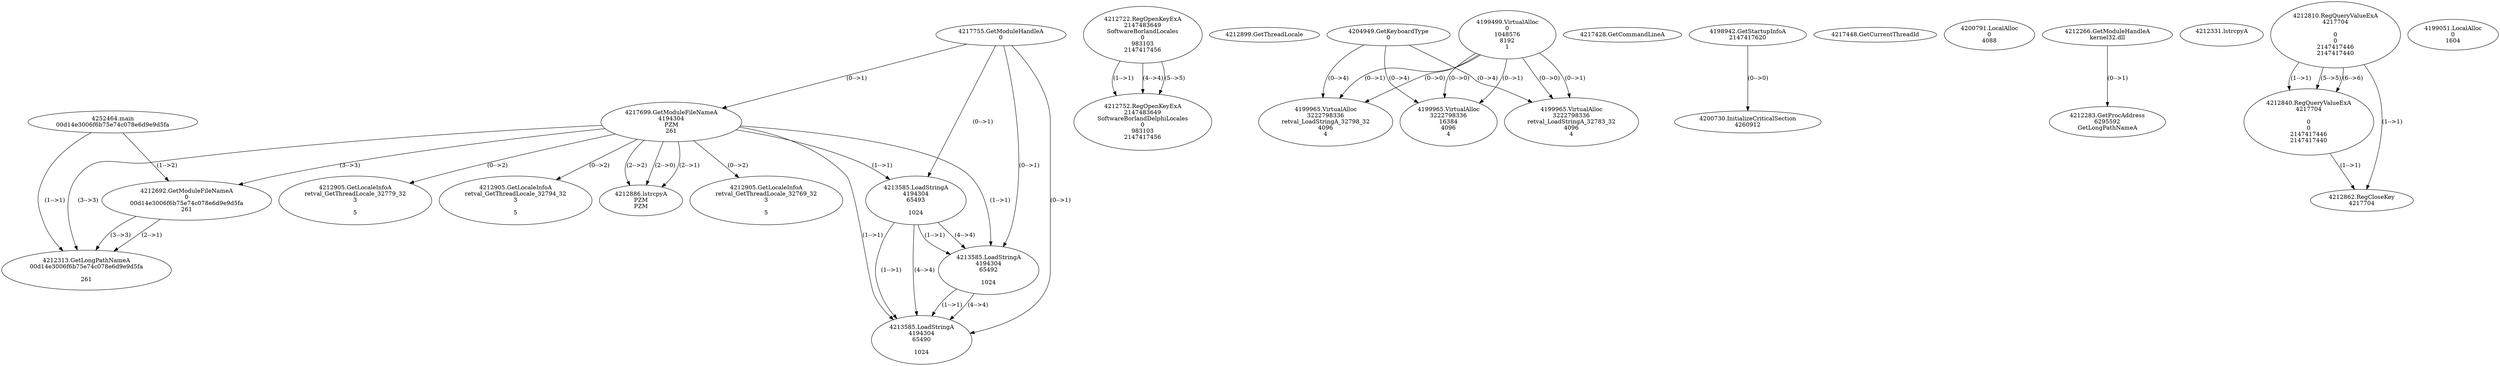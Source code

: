 // Global SCDG with merge call
digraph {
	0 [label="4252464.main
00d14e3006f6b75e74c078e6d9e9d5fa"]
	1 [label="4217755.GetModuleHandleA
0"]
	2 [label="4217699.GetModuleFileNameA
4194304
PZM
261"]
	1 -> 2 [label="(0-->1)"]
	3 [label="4212692.GetModuleFileNameA
0
00d14e3006f6b75e74c078e6d9e9d5fa
261"]
	0 -> 3 [label="(1-->2)"]
	2 -> 3 [label="(3-->3)"]
	4 [label="4212722.RegOpenKeyExA
2147483649
Software\Borland\Locales
0
983103
2147417456"]
	5 [label="4212752.RegOpenKeyExA
2147483649
Software\Borland\Delphi\Locales
0
983103
2147417456"]
	4 -> 5 [label="(1-->1)"]
	4 -> 5 [label="(4-->4)"]
	4 -> 5 [label="(5-->5)"]
	6 [label="4212886.lstrcpyA
PZM
PZM"]
	2 -> 6 [label="(2-->1)"]
	2 -> 6 [label="(2-->2)"]
	2 -> 6 [label="(2-->0)"]
	7 [label="4212899.GetThreadLocale
"]
	8 [label="4212905.GetLocaleInfoA
retval_GetThreadLocale_32769_32
3

5"]
	2 -> 8 [label="(0-->2)"]
	9 [label="4204949.GetKeyboardType
0"]
	10 [label="4217428.GetCommandLineA
"]
	11 [label="4198942.GetStartupInfoA
2147417620"]
	12 [label="4217448.GetCurrentThreadId
"]
	13 [label="4213585.LoadStringA
4194304
65493

1024"]
	1 -> 13 [label="(0-->1)"]
	2 -> 13 [label="(1-->1)"]
	14 [label="4213585.LoadStringA
4194304
65492

1024"]
	1 -> 14 [label="(0-->1)"]
	2 -> 14 [label="(1-->1)"]
	13 -> 14 [label="(1-->1)"]
	13 -> 14 [label="(4-->4)"]
	15 [label="4213585.LoadStringA
4194304
65490

1024"]
	1 -> 15 [label="(0-->1)"]
	2 -> 15 [label="(1-->1)"]
	13 -> 15 [label="(1-->1)"]
	14 -> 15 [label="(1-->1)"]
	13 -> 15 [label="(4-->4)"]
	14 -> 15 [label="(4-->4)"]
	16 [label="4200730.InitializeCriticalSection
4260912"]
	11 -> 16 [label="(0-->0)"]
	17 [label="4200791.LocalAlloc
0
4088"]
	18 [label="4212266.GetModuleHandleA
kernel32.dll"]
	19 [label="4212283.GetProcAddress
6295592
GetLongPathNameA"]
	18 -> 19 [label="(0-->1)"]
	20 [label="4212313.GetLongPathNameA
00d14e3006f6b75e74c078e6d9e9d5fa

261"]
	0 -> 20 [label="(1-->1)"]
	3 -> 20 [label="(2-->1)"]
	2 -> 20 [label="(3-->3)"]
	3 -> 20 [label="(3-->3)"]
	21 [label="4212331.lstrcpyA

"]
	22 [label="4212810.RegQueryValueExA
4217704

0
0
2147417446
2147417440"]
	23 [label="4212840.RegQueryValueExA
4217704

0
0
2147417446
2147417440"]
	22 -> 23 [label="(1-->1)"]
	22 -> 23 [label="(5-->5)"]
	22 -> 23 [label="(6-->6)"]
	24 [label="4212862.RegCloseKey
4217704"]
	22 -> 24 [label="(1-->1)"]
	23 -> 24 [label="(1-->1)"]
	25 [label="4212905.GetLocaleInfoA
retval_GetThreadLocale_32779_32
3

5"]
	2 -> 25 [label="(0-->2)"]
	26 [label="4212905.GetLocaleInfoA
retval_GetThreadLocale_32794_32
3

5"]
	2 -> 26 [label="(0-->2)"]
	27 [label="4199499.VirtualAlloc
0
1048576
8192
1"]
	28 [label="4199051.LocalAlloc
0
1604"]
	29 [label="4199965.VirtualAlloc
3222798336
retval_LoadStringA_32798_32
4096
4"]
	27 -> 29 [label="(0-->1)"]
	9 -> 29 [label="(0-->4)"]
	27 -> 29 [label="(0-->0)"]
	30 [label="4199965.VirtualAlloc
3222798336
retval_LoadStringA_32783_32
4096
4"]
	27 -> 30 [label="(0-->1)"]
	9 -> 30 [label="(0-->4)"]
	27 -> 30 [label="(0-->0)"]
	31 [label="4199965.VirtualAlloc
3222798336
16384
4096
4"]
	27 -> 31 [label="(0-->1)"]
	9 -> 31 [label="(0-->4)"]
	27 -> 31 [label="(0-->0)"]
}
